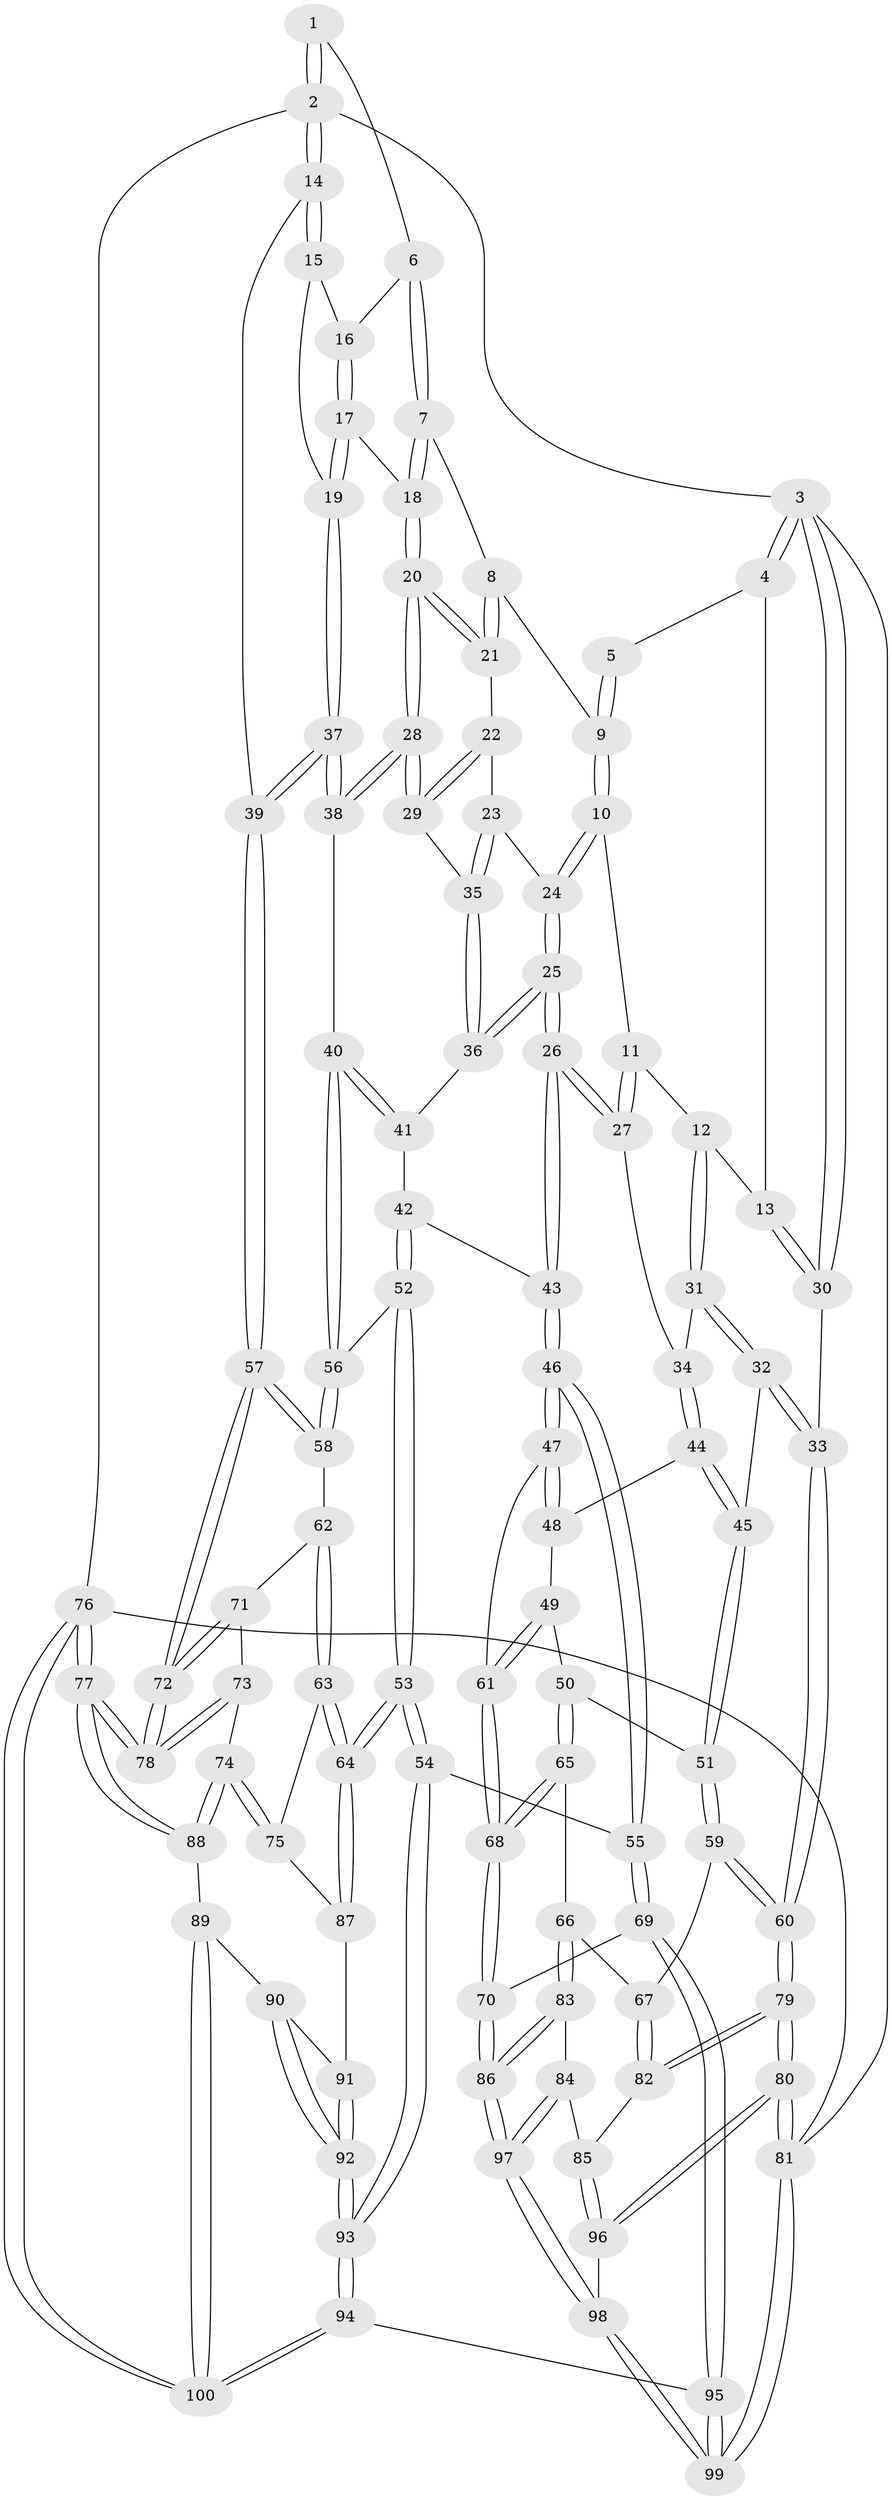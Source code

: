 // coarse degree distribution, {4: 0.4067796610169492, 6: 0.15254237288135594, 5: 0.3050847457627119, 3: 0.13559322033898305}
// Generated by graph-tools (version 1.1) at 2025/42/03/06/25 10:42:35]
// undirected, 100 vertices, 247 edges
graph export_dot {
graph [start="1"]
  node [color=gray90,style=filled];
  1 [pos="+0.833332283367831+0"];
  2 [pos="+1+0"];
  3 [pos="+0+0"];
  4 [pos="+0.2002601500921352+0"];
  5 [pos="+0.5780906356957022+0"];
  6 [pos="+0.8307605306260926+0.07658217625889475"];
  7 [pos="+0.7796248685047653+0.1190462221803247"];
  8 [pos="+0.7467069606911004+0.12519242051215468"];
  9 [pos="+0.5726337520701864+0.07106894608943568"];
  10 [pos="+0.5213052400178154+0.13644214766265592"];
  11 [pos="+0.46042878152449024+0.1451111062130367"];
  12 [pos="+0.2701055038605474+0.15246163465106263"];
  13 [pos="+0.2594637826474874+0.13628994234278263"];
  14 [pos="+1+0"];
  15 [pos="+0.9572603737089065+0.09862217122067578"];
  16 [pos="+0.9229899378331536+0.10080109591433699"];
  17 [pos="+0.8845053468538725+0.28547507169127295"];
  18 [pos="+0.8769673560126944+0.28528018803721306"];
  19 [pos="+0.9700846117735274+0.31065788515489584"];
  20 [pos="+0.7859505286446106+0.3372369732442747"];
  21 [pos="+0.7233192680396494+0.2602856049683724"];
  22 [pos="+0.6807129540508255+0.2640971621750108"];
  23 [pos="+0.5692606479410275+0.2503735636346324"];
  24 [pos="+0.558629733733147+0.24328659829203594"];
  25 [pos="+0.4631161856406605+0.42609481833209484"];
  26 [pos="+0.44462733554313616+0.43769212215513975"];
  27 [pos="+0.40881911760299444+0.4296825649356675"];
  28 [pos="+0.7677050370470442+0.3796307539593747"];
  29 [pos="+0.6680444296490466+0.376166554267938"];
  30 [pos="+0+0.13025703473437597"];
  31 [pos="+0.2561205252460897+0.22030677548467006"];
  32 [pos="+0.019558504481701496+0.41238554670356903"];
  33 [pos="+0+0.44219379448159707"];
  34 [pos="+0.3627437156986303+0.4246138090966162"];
  35 [pos="+0.6475862904294288+0.3786426959049382"];
  36 [pos="+0.6082623472541234+0.43036895054574603"];
  37 [pos="+1+0.42251627535664565"];
  38 [pos="+0.7855759582581773+0.4513737825683495"];
  39 [pos="+1+0.43334495159413594"];
  40 [pos="+0.7668429183444416+0.5196482463341269"];
  41 [pos="+0.6318282753632612+0.47604061580332274"];
  42 [pos="+0.5930215663491337+0.5552750322548312"];
  43 [pos="+0.4663682217228216+0.4937083812225843"];
  44 [pos="+0.32057675536678676+0.46496231252107445"];
  45 [pos="+0.26146768321092456+0.5155612525842258"];
  46 [pos="+0.45909093729087125+0.609566887672496"];
  47 [pos="+0.43136115318368506+0.611299386552099"];
  48 [pos="+0.38821267138625565+0.5827200519356116"];
  49 [pos="+0.28642254490932356+0.5735137524716484"];
  50 [pos="+0.2685845561764385+0.5569724147509143"];
  51 [pos="+0.2610469130746655+0.5364982427116024"];
  52 [pos="+0.6064337609597953+0.5904921513901951"];
  53 [pos="+0.5717145495498539+0.7303673378450801"];
  54 [pos="+0.5552631567290295+0.7361227367016181"];
  55 [pos="+0.531347145927336+0.7345812991770595"];
  56 [pos="+0.7701719270067051+0.5399920657923032"];
  57 [pos="+1+0.4653817760498634"];
  58 [pos="+0.7848173463370344+0.5657186379083001"];
  59 [pos="+0.11408971361964881+0.6498567038549367"];
  60 [pos="+0+0.49199849099584353"];
  61 [pos="+0.3432479671900158+0.6343711565140149"];
  62 [pos="+0.7887479359814534+0.5961401706381416"];
  63 [pos="+0.7830980028037768+0.6035530652321186"];
  64 [pos="+0.5765020080200625+0.7310562747763184"];
  65 [pos="+0.2277874018944079+0.7333536767418862"];
  66 [pos="+0.2184349562981401+0.7355049402784853"];
  67 [pos="+0.13351081155705846+0.6877198628543256"];
  68 [pos="+0.3479206733035365+0.7712527181147965"];
  69 [pos="+0.40082974672657506+0.8029695397164187"];
  70 [pos="+0.3678473261721598+0.7889631754288194"];
  71 [pos="+0.8098757802076284+0.6127603211901781"];
  72 [pos="+1+0.6264163954013381"];
  73 [pos="+0.8893334045384749+0.739421784680678"];
  74 [pos="+0.8075885987813988+0.7931679143527909"];
  75 [pos="+0.7531774799529083+0.7665709330208276"];
  76 [pos="+1+1"];
  77 [pos="+1+0.8649651356970842"];
  78 [pos="+1+0.7719687761606645"];
  79 [pos="+0+0.7455859215030783"];
  80 [pos="+0+1"];
  81 [pos="+0+1"];
  82 [pos="+0.0472131088356726+0.7974040042175095"];
  83 [pos="+0.21222280293086357+0.7470922529820158"];
  84 [pos="+0.08945969739945726+0.8313857682709674"];
  85 [pos="+0.08146199199897015+0.8283661927214674"];
  86 [pos="+0.18954617904600513+0.9211946690698043"];
  87 [pos="+0.6622074619603889+0.7739687106638258"];
  88 [pos="+0.8167232774744003+0.9208342963902919"];
  89 [pos="+0.8118596183542849+0.9260870002329611"];
  90 [pos="+0.725369652351498+0.9171089933793132"];
  91 [pos="+0.6659782314199291+0.7858633811620163"];
  92 [pos="+0.6306317682865631+0.9682573614140217"];
  93 [pos="+0.5929153950040577+0.9944680288769556"];
  94 [pos="+0.4831944703092133+1"];
  95 [pos="+0.4133055922409023+1"];
  96 [pos="+0.04337274191875032+0.9068749726029276"];
  97 [pos="+0.18482493051720186+0.9290574377614644"];
  98 [pos="+0.18812811747142805+1"];
  99 [pos="+0.22867663897584165+1"];
  100 [pos="+0.816403344469962+1"];
  1 -- 2;
  1 -- 2;
  1 -- 6;
  2 -- 3;
  2 -- 14;
  2 -- 14;
  2 -- 76;
  3 -- 4;
  3 -- 4;
  3 -- 30;
  3 -- 30;
  3 -- 81;
  4 -- 5;
  4 -- 13;
  5 -- 9;
  5 -- 9;
  6 -- 7;
  6 -- 7;
  6 -- 16;
  7 -- 8;
  7 -- 18;
  7 -- 18;
  8 -- 9;
  8 -- 21;
  8 -- 21;
  9 -- 10;
  9 -- 10;
  10 -- 11;
  10 -- 24;
  10 -- 24;
  11 -- 12;
  11 -- 27;
  11 -- 27;
  12 -- 13;
  12 -- 31;
  12 -- 31;
  13 -- 30;
  13 -- 30;
  14 -- 15;
  14 -- 15;
  14 -- 39;
  15 -- 16;
  15 -- 19;
  16 -- 17;
  16 -- 17;
  17 -- 18;
  17 -- 19;
  17 -- 19;
  18 -- 20;
  18 -- 20;
  19 -- 37;
  19 -- 37;
  20 -- 21;
  20 -- 21;
  20 -- 28;
  20 -- 28;
  21 -- 22;
  22 -- 23;
  22 -- 29;
  22 -- 29;
  23 -- 24;
  23 -- 35;
  23 -- 35;
  24 -- 25;
  24 -- 25;
  25 -- 26;
  25 -- 26;
  25 -- 36;
  25 -- 36;
  26 -- 27;
  26 -- 27;
  26 -- 43;
  26 -- 43;
  27 -- 34;
  28 -- 29;
  28 -- 29;
  28 -- 38;
  28 -- 38;
  29 -- 35;
  30 -- 33;
  31 -- 32;
  31 -- 32;
  31 -- 34;
  32 -- 33;
  32 -- 33;
  32 -- 45;
  33 -- 60;
  33 -- 60;
  34 -- 44;
  34 -- 44;
  35 -- 36;
  35 -- 36;
  36 -- 41;
  37 -- 38;
  37 -- 38;
  37 -- 39;
  37 -- 39;
  38 -- 40;
  39 -- 57;
  39 -- 57;
  40 -- 41;
  40 -- 41;
  40 -- 56;
  40 -- 56;
  41 -- 42;
  42 -- 43;
  42 -- 52;
  42 -- 52;
  43 -- 46;
  43 -- 46;
  44 -- 45;
  44 -- 45;
  44 -- 48;
  45 -- 51;
  45 -- 51;
  46 -- 47;
  46 -- 47;
  46 -- 55;
  46 -- 55;
  47 -- 48;
  47 -- 48;
  47 -- 61;
  48 -- 49;
  49 -- 50;
  49 -- 61;
  49 -- 61;
  50 -- 51;
  50 -- 65;
  50 -- 65;
  51 -- 59;
  51 -- 59;
  52 -- 53;
  52 -- 53;
  52 -- 56;
  53 -- 54;
  53 -- 54;
  53 -- 64;
  53 -- 64;
  54 -- 55;
  54 -- 93;
  54 -- 93;
  55 -- 69;
  55 -- 69;
  56 -- 58;
  56 -- 58;
  57 -- 58;
  57 -- 58;
  57 -- 72;
  57 -- 72;
  58 -- 62;
  59 -- 60;
  59 -- 60;
  59 -- 67;
  60 -- 79;
  60 -- 79;
  61 -- 68;
  61 -- 68;
  62 -- 63;
  62 -- 63;
  62 -- 71;
  63 -- 64;
  63 -- 64;
  63 -- 75;
  64 -- 87;
  64 -- 87;
  65 -- 66;
  65 -- 68;
  65 -- 68;
  66 -- 67;
  66 -- 83;
  66 -- 83;
  67 -- 82;
  67 -- 82;
  68 -- 70;
  68 -- 70;
  69 -- 70;
  69 -- 95;
  69 -- 95;
  70 -- 86;
  70 -- 86;
  71 -- 72;
  71 -- 72;
  71 -- 73;
  72 -- 78;
  72 -- 78;
  73 -- 74;
  73 -- 78;
  73 -- 78;
  74 -- 75;
  74 -- 75;
  74 -- 88;
  74 -- 88;
  75 -- 87;
  76 -- 77;
  76 -- 77;
  76 -- 100;
  76 -- 100;
  76 -- 81;
  77 -- 78;
  77 -- 78;
  77 -- 88;
  77 -- 88;
  79 -- 80;
  79 -- 80;
  79 -- 82;
  79 -- 82;
  80 -- 81;
  80 -- 81;
  80 -- 96;
  80 -- 96;
  81 -- 99;
  81 -- 99;
  82 -- 85;
  83 -- 84;
  83 -- 86;
  83 -- 86;
  84 -- 85;
  84 -- 97;
  84 -- 97;
  85 -- 96;
  85 -- 96;
  86 -- 97;
  86 -- 97;
  87 -- 91;
  88 -- 89;
  89 -- 90;
  89 -- 100;
  89 -- 100;
  90 -- 91;
  90 -- 92;
  90 -- 92;
  91 -- 92;
  91 -- 92;
  92 -- 93;
  92 -- 93;
  93 -- 94;
  93 -- 94;
  94 -- 95;
  94 -- 100;
  94 -- 100;
  95 -- 99;
  95 -- 99;
  96 -- 98;
  97 -- 98;
  97 -- 98;
  98 -- 99;
  98 -- 99;
}
